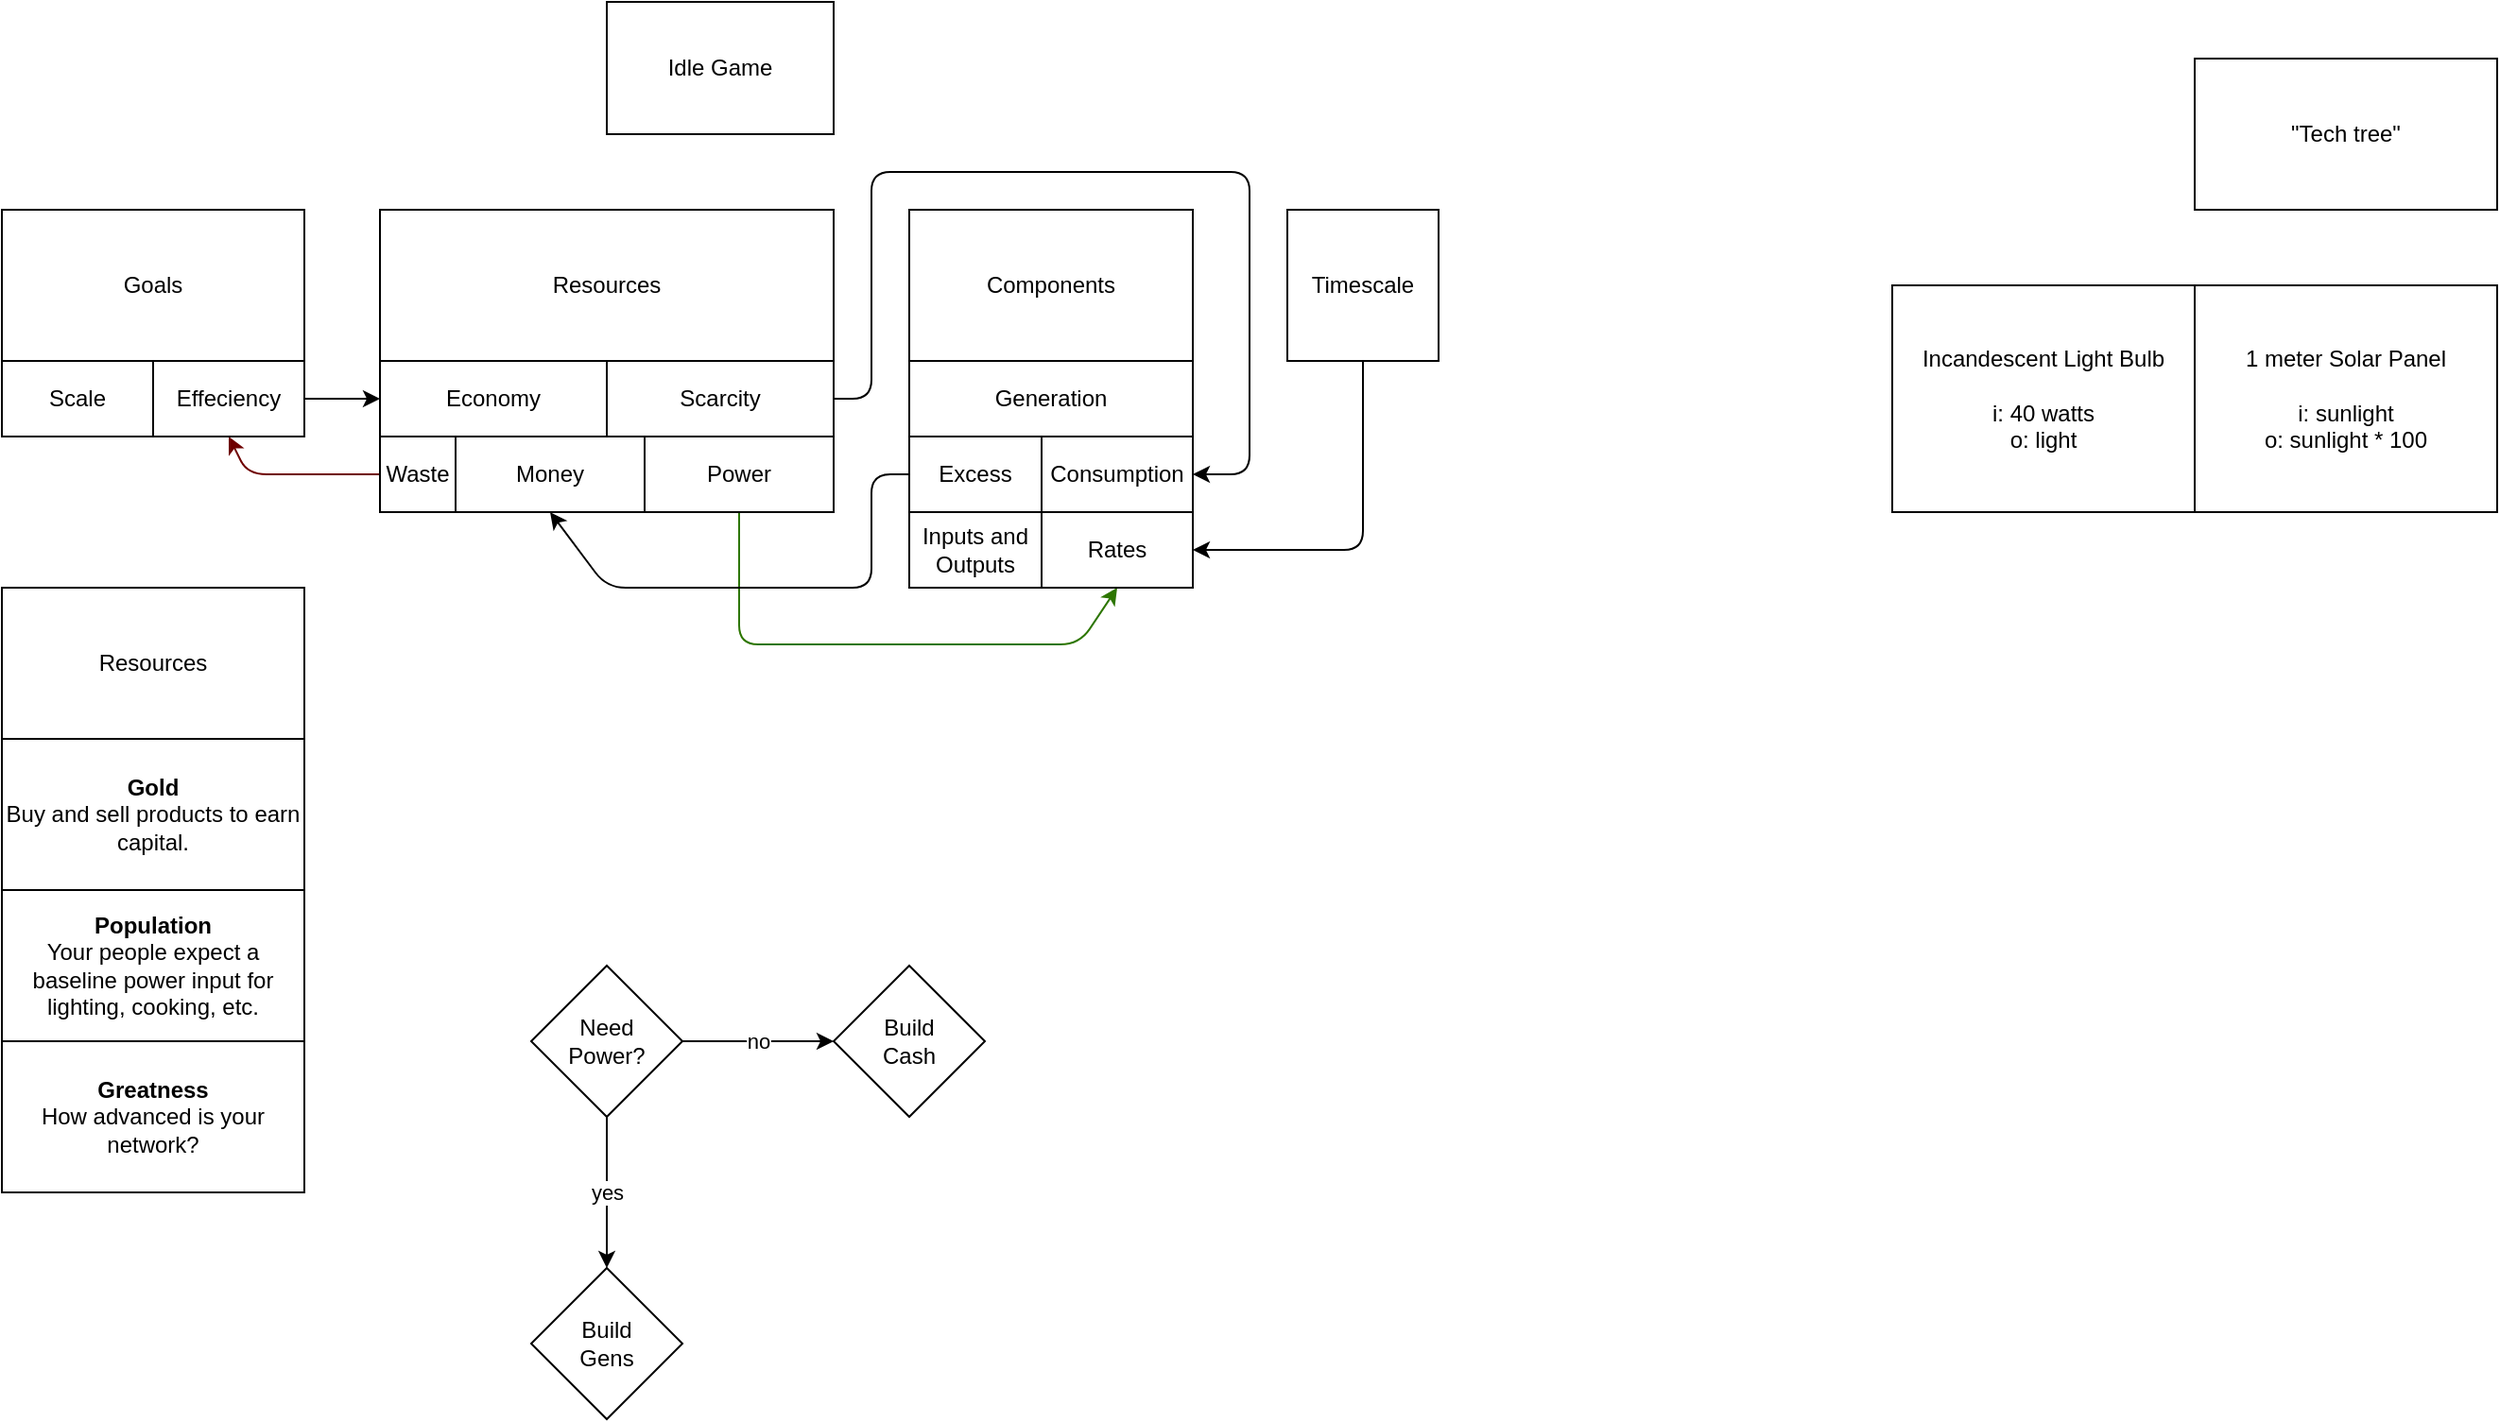 <mxfile>
    <diagram id="MCS_z0NT8EB62XqtJKAN" name="Page-1">
        <mxGraphModel dx="692" dy="321" grid="1" gridSize="10" guides="1" tooltips="1" connect="1" arrows="1" fold="1" page="1" pageScale="1" pageWidth="850" pageHeight="1100" math="0" shadow="0">
            <root>
                <mxCell id="0"/>
                <mxCell id="1" parent="0"/>
                <mxCell id="2" value="Idle Game" style="rounded=0;whiteSpace=wrap;html=1;" vertex="1" parent="1">
                    <mxGeometry x="360" y="10" width="120" height="70" as="geometry"/>
                </mxCell>
                <mxCell id="18" style="edgeStyle=none;html=1;entryX=1;entryY=0.5;entryDx=0;entryDy=0;" edge="1" parent="1" source="3" target="17">
                    <mxGeometry relative="1" as="geometry">
                        <Array as="points">
                            <mxPoint x="760" y="300"/>
                        </Array>
                    </mxGeometry>
                </mxCell>
                <mxCell id="3" value="Timescale" style="rounded=0;whiteSpace=wrap;html=1;" vertex="1" parent="1">
                    <mxGeometry x="720" y="120" width="80" height="80" as="geometry"/>
                </mxCell>
                <mxCell id="4" value="Resources" style="rounded=0;whiteSpace=wrap;html=1;" vertex="1" parent="1">
                    <mxGeometry x="240" y="120" width="240" height="80" as="geometry"/>
                </mxCell>
                <mxCell id="31" style="edgeStyle=none;html=1;entryX=1;entryY=0.5;entryDx=0;entryDy=0;" edge="1" parent="1" target="12">
                    <mxGeometry relative="1" as="geometry">
                        <mxPoint x="470" y="220" as="sourcePoint"/>
                        <Array as="points">
                            <mxPoint x="500" y="220"/>
                            <mxPoint x="500" y="100"/>
                            <mxPoint x="700" y="100"/>
                            <mxPoint x="700" y="260"/>
                        </Array>
                    </mxGeometry>
                </mxCell>
                <mxCell id="6" value="Scarcity" style="rounded=0;whiteSpace=wrap;html=1;" vertex="1" parent="1">
                    <mxGeometry x="360" y="200" width="120" height="40" as="geometry"/>
                </mxCell>
                <mxCell id="8" value="Components" style="rounded=0;whiteSpace=wrap;html=1;" vertex="1" parent="1">
                    <mxGeometry x="520" y="120" width="150" height="80" as="geometry"/>
                </mxCell>
                <mxCell id="9" value="Generation" style="rounded=0;whiteSpace=wrap;html=1;" vertex="1" parent="1">
                    <mxGeometry x="520" y="200" width="150" height="40" as="geometry"/>
                </mxCell>
                <mxCell id="33" style="edgeStyle=none;html=1;entryX=0.5;entryY=1;entryDx=0;entryDy=0;fillColor=#60a917;strokeColor=#2D7600;" edge="1" parent="1" source="10" target="17">
                    <mxGeometry relative="1" as="geometry">
                        <Array as="points">
                            <mxPoint x="430" y="350"/>
                            <mxPoint x="610" y="350"/>
                        </Array>
                    </mxGeometry>
                </mxCell>
                <mxCell id="10" value="Power" style="rounded=0;whiteSpace=wrap;html=1;" vertex="1" parent="1">
                    <mxGeometry x="380" y="240" width="100" height="40" as="geometry"/>
                </mxCell>
                <mxCell id="11" value="Money" style="rounded=0;whiteSpace=wrap;html=1;" vertex="1" parent="1">
                    <mxGeometry x="280" y="240" width="100" height="40" as="geometry"/>
                </mxCell>
                <mxCell id="12" value="Consumption" style="rounded=0;whiteSpace=wrap;html=1;" vertex="1" parent="1">
                    <mxGeometry x="590" y="240" width="80" height="40" as="geometry"/>
                </mxCell>
                <mxCell id="19" style="edgeStyle=none;html=1;exitX=0;exitY=0.5;exitDx=0;exitDy=0;entryX=0.5;entryY=1;entryDx=0;entryDy=0;" edge="1" parent="1" source="13" target="11">
                    <mxGeometry relative="1" as="geometry">
                        <mxPoint x="360" y="290" as="targetPoint"/>
                        <Array as="points">
                            <mxPoint x="500" y="260"/>
                            <mxPoint x="500" y="320"/>
                            <mxPoint x="360" y="320"/>
                        </Array>
                    </mxGeometry>
                </mxCell>
                <mxCell id="13" value="Excess" style="rounded=0;whiteSpace=wrap;html=1;" vertex="1" parent="1">
                    <mxGeometry x="520" y="240" width="70" height="40" as="geometry"/>
                </mxCell>
                <mxCell id="32" style="edgeStyle=none;html=1;entryX=0.5;entryY=1;entryDx=0;entryDy=0;fillColor=#a20025;strokeColor=#6F0000;" edge="1" parent="1" source="14" target="22">
                    <mxGeometry relative="1" as="geometry">
                        <Array as="points">
                            <mxPoint x="170" y="260"/>
                        </Array>
                    </mxGeometry>
                </mxCell>
                <mxCell id="14" value="Waste" style="rounded=0;whiteSpace=wrap;html=1;" vertex="1" parent="1">
                    <mxGeometry x="240" y="240" width="40" height="40" as="geometry"/>
                </mxCell>
                <mxCell id="15" value="Economy" style="rounded=0;whiteSpace=wrap;html=1;" vertex="1" parent="1">
                    <mxGeometry x="240" y="200" width="120" height="40" as="geometry"/>
                </mxCell>
                <mxCell id="16" value="Inputs and Outputs" style="rounded=0;whiteSpace=wrap;html=1;" vertex="1" parent="1">
                    <mxGeometry x="520" y="280" width="70" height="40" as="geometry"/>
                </mxCell>
                <mxCell id="17" value="Rates" style="rounded=0;whiteSpace=wrap;html=1;" vertex="1" parent="1">
                    <mxGeometry x="590" y="280" width="80" height="40" as="geometry"/>
                </mxCell>
                <mxCell id="21" value="Goals" style="rounded=0;whiteSpace=wrap;html=1;" vertex="1" parent="1">
                    <mxGeometry x="40" y="120" width="160" height="80" as="geometry"/>
                </mxCell>
                <mxCell id="34" value="" style="edgeStyle=none;html=1;" edge="1" parent="1" source="22">
                    <mxGeometry relative="1" as="geometry">
                        <mxPoint x="240" y="220" as="targetPoint"/>
                    </mxGeometry>
                </mxCell>
                <mxCell id="22" value="Effeciency" style="rounded=0;whiteSpace=wrap;html=1;" vertex="1" parent="1">
                    <mxGeometry x="120" y="200" width="80" height="40" as="geometry"/>
                </mxCell>
                <mxCell id="23" value="Scale" style="rounded=0;whiteSpace=wrap;html=1;" vertex="1" parent="1">
                    <mxGeometry x="40" y="200" width="80" height="40" as="geometry"/>
                </mxCell>
                <mxCell id="38" value="yes" style="edgeStyle=none;html=1;" edge="1" parent="1" source="36" target="37">
                    <mxGeometry relative="1" as="geometry"/>
                </mxCell>
                <mxCell id="41" value="no" style="edgeStyle=none;html=1;" edge="1" parent="1" source="36" target="40">
                    <mxGeometry relative="1" as="geometry"/>
                </mxCell>
                <mxCell id="36" value="Need&lt;div&gt;Power?&lt;/div&gt;" style="rhombus;whiteSpace=wrap;html=1;" vertex="1" parent="1">
                    <mxGeometry x="320" y="520" width="80" height="80" as="geometry"/>
                </mxCell>
                <mxCell id="37" value="Build&lt;div&gt;Gens&lt;/div&gt;" style="rhombus;whiteSpace=wrap;html=1;" vertex="1" parent="1">
                    <mxGeometry x="320" y="680" width="80" height="80" as="geometry"/>
                </mxCell>
                <mxCell id="40" value="Build&lt;div&gt;Cash&lt;/div&gt;" style="rhombus;whiteSpace=wrap;html=1;" vertex="1" parent="1">
                    <mxGeometry x="480" y="520" width="80" height="80" as="geometry"/>
                </mxCell>
                <mxCell id="42" value="&quot;Tech tree&quot;" style="rounded=0;whiteSpace=wrap;html=1;" vertex="1" parent="1">
                    <mxGeometry x="1200" y="40" width="160" height="80" as="geometry"/>
                </mxCell>
                <mxCell id="45" value="Incandescent Light Bulb&lt;div&gt;&lt;br&gt;&lt;/div&gt;&lt;div&gt;i: 40 watts&lt;/div&gt;&lt;div&gt;o: light&lt;/div&gt;" style="rounded=0;whiteSpace=wrap;html=1;" vertex="1" parent="1">
                    <mxGeometry x="1040" y="160" width="160" height="120" as="geometry"/>
                </mxCell>
                <mxCell id="47" value="1 meter Solar Panel&lt;div&gt;&lt;br&gt;&lt;/div&gt;&lt;div&gt;i: sunlight&lt;/div&gt;&lt;div&gt;o: sunlight * 100&lt;/div&gt;" style="rounded=0;whiteSpace=wrap;html=1;" vertex="1" parent="1">
                    <mxGeometry x="1200" y="160" width="160" height="120" as="geometry"/>
                </mxCell>
                <mxCell id="48" value="Resources" style="rounded=0;whiteSpace=wrap;html=1;" vertex="1" parent="1">
                    <mxGeometry x="40" y="320" width="160" height="80" as="geometry"/>
                </mxCell>
                <mxCell id="49" value="&lt;b&gt;Gold&lt;/b&gt;&lt;div&gt;Buy and sell products to earn capital.&lt;/div&gt;" style="rounded=0;whiteSpace=wrap;html=1;" vertex="1" parent="1">
                    <mxGeometry x="40" y="400" width="160" height="80" as="geometry"/>
                </mxCell>
                <mxCell id="50" value="&lt;b&gt;&lt;font&gt;Population&lt;/font&gt;&lt;/b&gt;&lt;div&gt;&lt;font&gt;Your people expect a baseline power input for lighting, cooking, etc.&lt;/font&gt;&lt;/div&gt;" style="rounded=0;whiteSpace=wrap;html=1;" vertex="1" parent="1">
                    <mxGeometry x="40" y="480" width="160" height="80" as="geometry"/>
                </mxCell>
                <mxCell id="52" value="&lt;b&gt;Greatness&lt;/b&gt;&lt;div&gt;How advanced is your network?&lt;/div&gt;" style="rounded=0;whiteSpace=wrap;html=1;" vertex="1" parent="1">
                    <mxGeometry x="40" y="560" width="160" height="80" as="geometry"/>
                </mxCell>
            </root>
        </mxGraphModel>
    </diagram>
</mxfile>